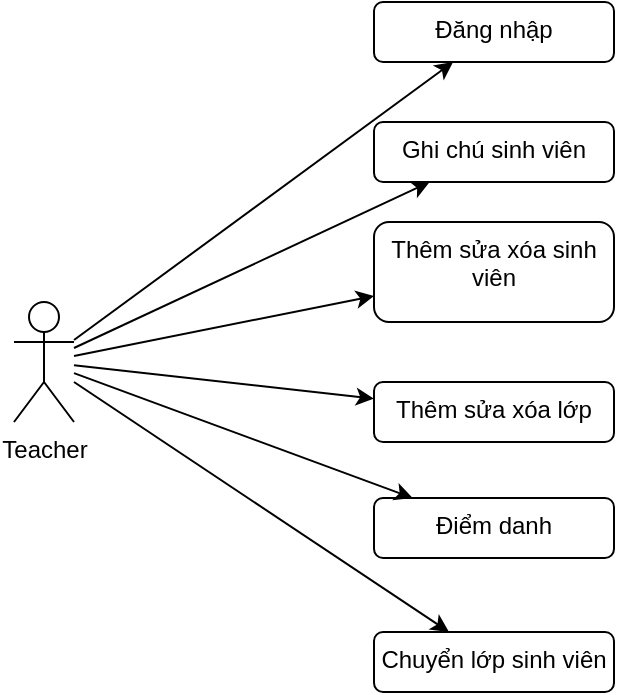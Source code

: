 <mxfile version="24.7.17">
  <diagram name="Trang-1" id="40ixlczTipzKZP37stPs">
    <mxGraphModel dx="797" dy="484" grid="1" gridSize="10" guides="1" tooltips="1" connect="1" arrows="1" fold="1" page="1" pageScale="1" pageWidth="827" pageHeight="1169" math="0" shadow="0">
      <root>
        <mxCell id="0" />
        <mxCell id="1" parent="0" />
        <mxCell id="IJe8qnW2U3Fxzsf4bX0M-5" value="" style="rounded=0;orthogonalLoop=1;jettySize=auto;html=1;" edge="1" parent="1" source="IJe8qnW2U3Fxzsf4bX0M-1" target="IJe8qnW2U3Fxzsf4bX0M-4">
          <mxGeometry relative="1" as="geometry" />
        </mxCell>
        <mxCell id="IJe8qnW2U3Fxzsf4bX0M-7" style="rounded=0;orthogonalLoop=1;jettySize=auto;html=1;" edge="1" parent="1" source="IJe8qnW2U3Fxzsf4bX0M-1" target="IJe8qnW2U3Fxzsf4bX0M-6">
          <mxGeometry relative="1" as="geometry" />
        </mxCell>
        <UserObject label="Teacher" tooltip="" id="IJe8qnW2U3Fxzsf4bX0M-1">
          <mxCell style="shape=umlActor;verticalLabelPosition=bottom;verticalAlign=top;outlineConnect=0;html=1;horizontal=1;" vertex="1" parent="1">
            <mxGeometry x="140" y="420" width="30" height="60" as="geometry" />
          </mxCell>
        </UserObject>
        <mxCell id="IJe8qnW2U3Fxzsf4bX0M-4" value="Đăng nhập" style="rounded=1;whiteSpace=wrap;html=1;verticalAlign=top;" vertex="1" parent="1">
          <mxGeometry x="320" y="270" width="120" height="30" as="geometry" />
        </mxCell>
        <mxCell id="IJe8qnW2U3Fxzsf4bX0M-6" value="Ghi chú sinh viên" style="rounded=1;whiteSpace=wrap;html=1;verticalAlign=top;" vertex="1" parent="1">
          <mxGeometry x="320" y="330" width="120" height="30" as="geometry" />
        </mxCell>
        <mxCell id="IJe8qnW2U3Fxzsf4bX0M-8" style="rounded=0;orthogonalLoop=1;jettySize=auto;html=1;" edge="1" target="IJe8qnW2U3Fxzsf4bX0M-9" parent="1" source="IJe8qnW2U3Fxzsf4bX0M-1">
          <mxGeometry relative="1" as="geometry">
            <mxPoint x="180" y="450" as="sourcePoint" />
          </mxGeometry>
        </mxCell>
        <mxCell id="IJe8qnW2U3Fxzsf4bX0M-9" value="Thêm sửa xóa sinh viên" style="rounded=1;whiteSpace=wrap;html=1;verticalAlign=top;" vertex="1" parent="1">
          <mxGeometry x="320" y="380" width="120" height="50" as="geometry" />
        </mxCell>
        <mxCell id="IJe8qnW2U3Fxzsf4bX0M-10" style="rounded=0;orthogonalLoop=1;jettySize=auto;html=1;" edge="1" target="IJe8qnW2U3Fxzsf4bX0M-11" parent="1" source="IJe8qnW2U3Fxzsf4bX0M-1">
          <mxGeometry relative="1" as="geometry">
            <mxPoint x="170" y="496" as="sourcePoint" />
          </mxGeometry>
        </mxCell>
        <mxCell id="IJe8qnW2U3Fxzsf4bX0M-11" value="Thêm sửa xóa lớp" style="rounded=1;whiteSpace=wrap;html=1;verticalAlign=top;" vertex="1" parent="1">
          <mxGeometry x="320" y="460" width="120" height="30" as="geometry" />
        </mxCell>
        <mxCell id="IJe8qnW2U3Fxzsf4bX0M-12" value="Điểm danh" style="rounded=1;whiteSpace=wrap;html=1;verticalAlign=top;" vertex="1" parent="1">
          <mxGeometry x="320" y="518" width="120" height="30" as="geometry" />
        </mxCell>
        <mxCell id="IJe8qnW2U3Fxzsf4bX0M-13" style="rounded=0;orthogonalLoop=1;jettySize=auto;html=1;" edge="1" target="IJe8qnW2U3Fxzsf4bX0M-12" parent="1" source="IJe8qnW2U3Fxzsf4bX0M-1">
          <mxGeometry relative="1" as="geometry">
            <mxPoint x="170" y="510" as="sourcePoint" />
          </mxGeometry>
        </mxCell>
        <mxCell id="IJe8qnW2U3Fxzsf4bX0M-14" value="Chuyển lớp sinh viên" style="rounded=1;whiteSpace=wrap;html=1;verticalAlign=top;" vertex="1" parent="1">
          <mxGeometry x="320" y="585" width="120" height="30" as="geometry" />
        </mxCell>
        <mxCell id="IJe8qnW2U3Fxzsf4bX0M-15" style="rounded=0;orthogonalLoop=1;jettySize=auto;html=1;" edge="1" target="IJe8qnW2U3Fxzsf4bX0M-14" parent="1" source="IJe8qnW2U3Fxzsf4bX0M-1">
          <mxGeometry relative="1" as="geometry">
            <mxPoint x="170" y="530" as="sourcePoint" />
          </mxGeometry>
        </mxCell>
      </root>
    </mxGraphModel>
  </diagram>
</mxfile>
